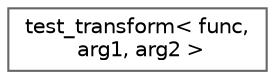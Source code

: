 digraph "类继承关系图"
{
 // LATEX_PDF_SIZE
  bgcolor="transparent";
  edge [fontname=Helvetica,fontsize=10,labelfontname=Helvetica,labelfontsize=10];
  node [fontname=Helvetica,fontsize=10,shape=box,height=0.2,width=0.4];
  rankdir="LR";
  Node0 [id="Node000000",label="test_transform\< func,\l arg1, arg2 \>",height=0.2,width=0.4,color="grey40", fillcolor="white", style="filled",URL="$structtest__transform.html",tooltip=" "];
}
